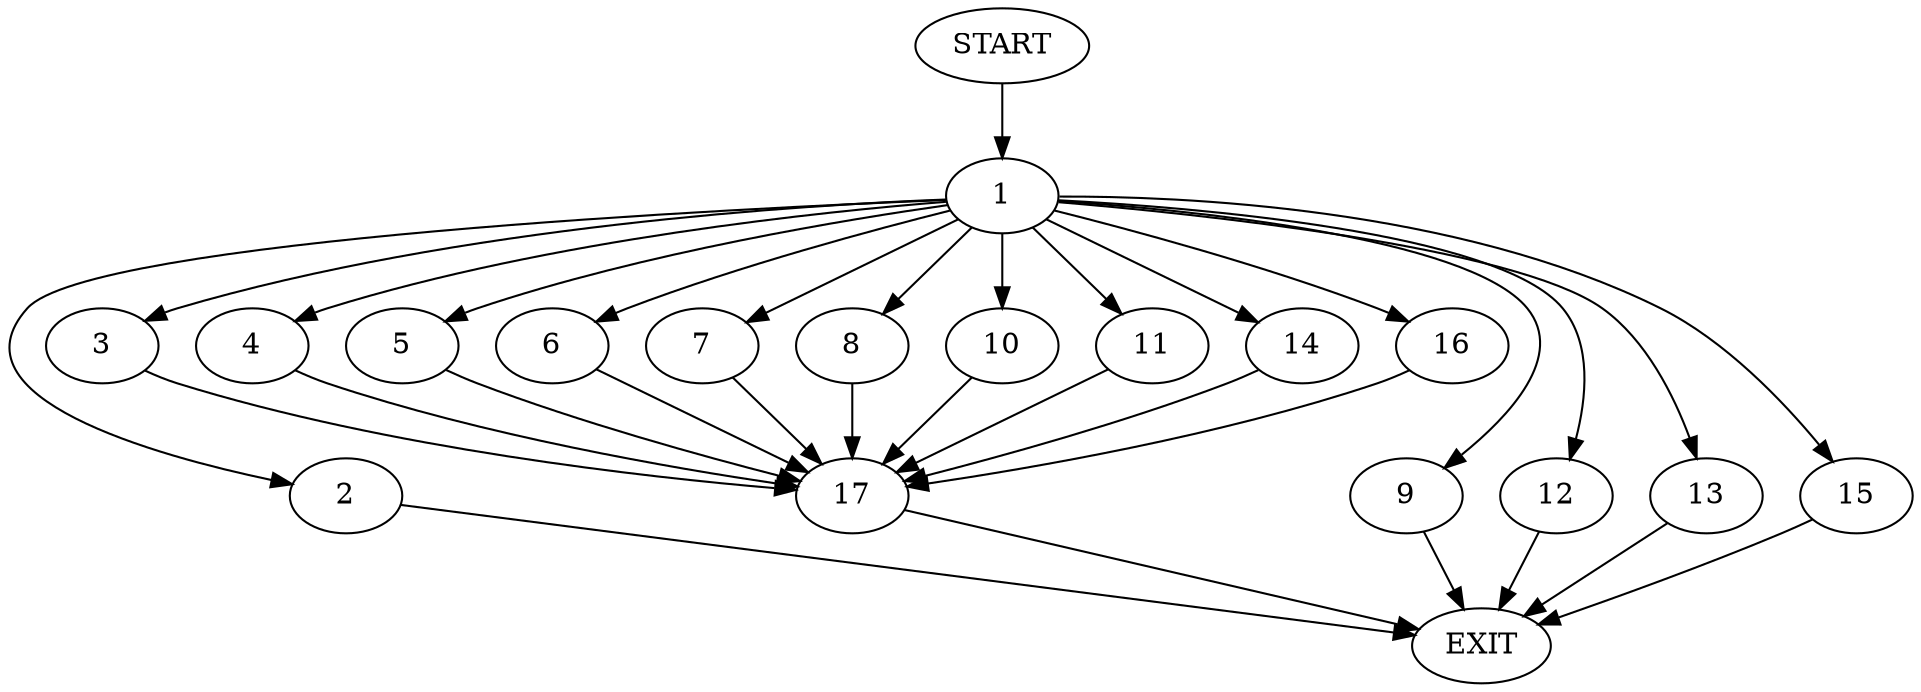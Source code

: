 digraph {
0 [label="START"]
18 [label="EXIT"]
0 -> 1
1 -> 2
1 -> 3
1 -> 4
1 -> 5
1 -> 6
1 -> 7
1 -> 8
1 -> 9
1 -> 10
1 -> 11
1 -> 12
1 -> 13
1 -> 14
1 -> 15
1 -> 16
3 -> 17
7 -> 17
10 -> 17
6 -> 17
14 -> 17
2 -> 18
13 -> 18
4 -> 17
16 -> 17
9 -> 18
11 -> 17
8 -> 17
5 -> 17
12 -> 18
15 -> 18
17 -> 18
}
